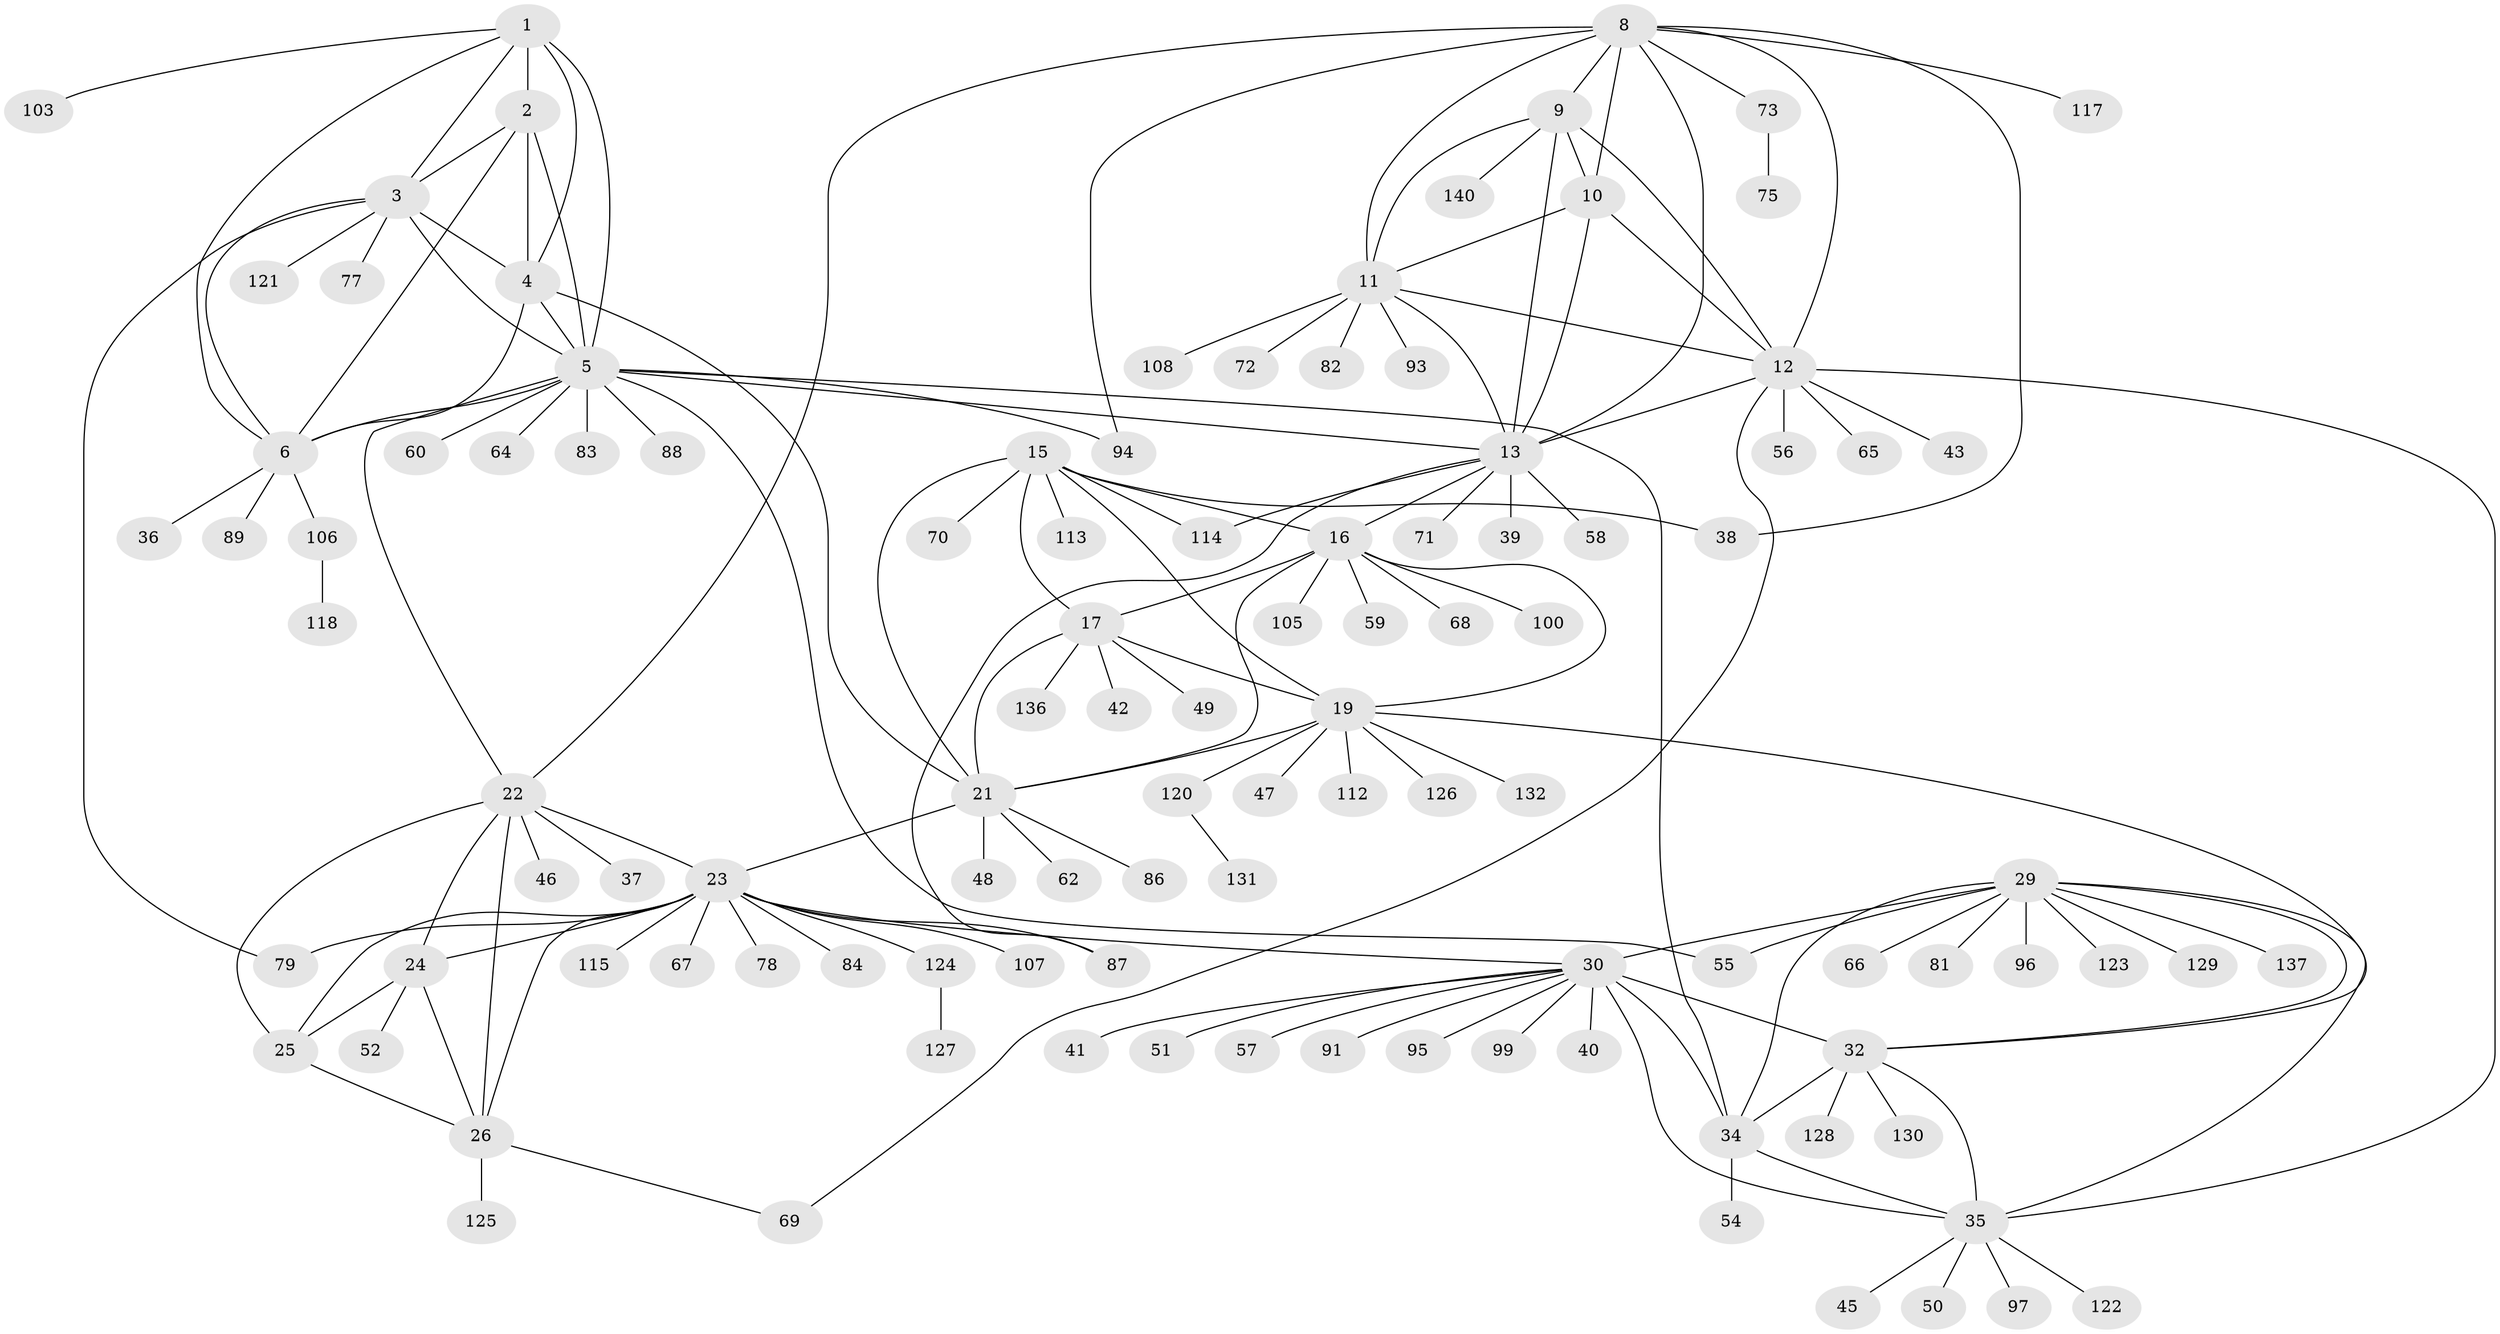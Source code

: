 // original degree distribution, {8: 0.05714285714285714, 7: 0.03571428571428571, 10: 0.02142857142857143, 6: 0.02142857142857143, 15: 0.007142857142857143, 9: 0.03571428571428571, 11: 0.02857142857142857, 12: 0.02142857142857143, 14: 0.014285714285714285, 13: 0.007142857142857143, 1: 0.6142857142857143, 2: 0.12142857142857143, 3: 0.014285714285714285}
// Generated by graph-tools (version 1.1) at 2025/42/03/06/25 10:42:14]
// undirected, 108 vertices, 158 edges
graph export_dot {
graph [start="1"]
  node [color=gray90,style=filled];
  1 [super="+90"];
  2 [super="+74"];
  3 [super="+80"];
  4 [super="+135"];
  5 [super="+7"];
  6 [super="+53"];
  8 [super="+14"];
  9 [super="+116"];
  10;
  11 [super="+85"];
  12 [super="+44"];
  13 [super="+111"];
  15 [super="+110"];
  16 [super="+20"];
  17 [super="+18"];
  19 [super="+61"];
  21 [super="+102"];
  22 [super="+27"];
  23 [super="+28"];
  24;
  25;
  26;
  29 [super="+109"];
  30 [super="+31"];
  32 [super="+33"];
  34 [super="+63"];
  35 [super="+92"];
  36;
  37 [super="+119"];
  38;
  39;
  40;
  41;
  42;
  43;
  45;
  46;
  47;
  48;
  49;
  50;
  51;
  52 [super="+138"];
  54;
  55;
  56;
  57;
  58 [super="+104"];
  59 [super="+76"];
  60 [super="+139"];
  62;
  64;
  65;
  66;
  67;
  68;
  69 [super="+134"];
  70;
  71;
  72;
  73 [super="+101"];
  75;
  77;
  78 [super="+98"];
  79;
  81;
  82;
  83;
  84;
  86;
  87;
  88;
  89;
  91;
  93;
  94;
  95;
  96;
  97;
  99;
  100;
  103;
  105;
  106;
  107;
  108;
  112 [super="+133"];
  113;
  114;
  115;
  117;
  118;
  120;
  121;
  122;
  123;
  124;
  125;
  126;
  127;
  128;
  129;
  130;
  131;
  132;
  136;
  137;
  140;
  1 -- 2;
  1 -- 3;
  1 -- 4;
  1 -- 5 [weight=2];
  1 -- 6;
  1 -- 103;
  2 -- 3;
  2 -- 4;
  2 -- 5 [weight=2];
  2 -- 6;
  3 -- 4;
  3 -- 5 [weight=2];
  3 -- 6;
  3 -- 77;
  3 -- 79;
  3 -- 121;
  4 -- 5 [weight=2];
  4 -- 6;
  4 -- 21;
  5 -- 6 [weight=2];
  5 -- 64;
  5 -- 34;
  5 -- 13;
  5 -- 83;
  5 -- 22;
  5 -- 55;
  5 -- 88;
  5 -- 60;
  5 -- 94;
  6 -- 36;
  6 -- 89;
  6 -- 106;
  8 -- 9 [weight=2];
  8 -- 10 [weight=2];
  8 -- 11 [weight=2];
  8 -- 12 [weight=2];
  8 -- 13 [weight=2];
  8 -- 38;
  8 -- 73;
  8 -- 22;
  8 -- 117;
  8 -- 94;
  9 -- 10;
  9 -- 11;
  9 -- 12;
  9 -- 13;
  9 -- 140;
  10 -- 11;
  10 -- 12;
  10 -- 13;
  11 -- 12;
  11 -- 13;
  11 -- 72;
  11 -- 82;
  11 -- 93;
  11 -- 108;
  12 -- 13;
  12 -- 35;
  12 -- 43;
  12 -- 56;
  12 -- 65;
  12 -- 69;
  13 -- 16;
  13 -- 39;
  13 -- 58;
  13 -- 71;
  13 -- 87;
  13 -- 114;
  15 -- 16 [weight=2];
  15 -- 17 [weight=2];
  15 -- 19;
  15 -- 21;
  15 -- 38;
  15 -- 70;
  15 -- 113;
  15 -- 114;
  16 -- 17 [weight=4];
  16 -- 19 [weight=2];
  16 -- 21 [weight=2];
  16 -- 59;
  16 -- 100;
  16 -- 68;
  16 -- 105;
  17 -- 19 [weight=2];
  17 -- 21 [weight=2];
  17 -- 42;
  17 -- 136;
  17 -- 49;
  19 -- 21;
  19 -- 32;
  19 -- 47;
  19 -- 112;
  19 -- 120;
  19 -- 126;
  19 -- 132;
  21 -- 23;
  21 -- 48;
  21 -- 62;
  21 -- 86;
  22 -- 23 [weight=4];
  22 -- 24 [weight=2];
  22 -- 25 [weight=2];
  22 -- 26 [weight=2];
  22 -- 37;
  22 -- 46;
  23 -- 24 [weight=2];
  23 -- 25 [weight=2];
  23 -- 26 [weight=2];
  23 -- 67;
  23 -- 78;
  23 -- 79;
  23 -- 124;
  23 -- 107;
  23 -- 115;
  23 -- 84;
  23 -- 87;
  23 -- 30;
  24 -- 25;
  24 -- 26;
  24 -- 52;
  25 -- 26;
  26 -- 69;
  26 -- 125;
  29 -- 30 [weight=2];
  29 -- 32 [weight=2];
  29 -- 34;
  29 -- 35;
  29 -- 55;
  29 -- 66;
  29 -- 81;
  29 -- 96;
  29 -- 123;
  29 -- 129;
  29 -- 137;
  30 -- 32 [weight=4];
  30 -- 34 [weight=2];
  30 -- 35 [weight=2];
  30 -- 40;
  30 -- 41;
  30 -- 51;
  30 -- 57;
  30 -- 95;
  30 -- 99;
  30 -- 91;
  32 -- 34 [weight=2];
  32 -- 35 [weight=2];
  32 -- 128;
  32 -- 130;
  34 -- 35;
  34 -- 54;
  35 -- 45;
  35 -- 50;
  35 -- 97;
  35 -- 122;
  73 -- 75;
  106 -- 118;
  120 -- 131;
  124 -- 127;
}
